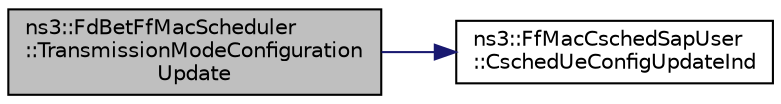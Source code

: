 digraph "ns3::FdBetFfMacScheduler::TransmissionModeConfigurationUpdate"
{
 // LATEX_PDF_SIZE
  edge [fontname="Helvetica",fontsize="10",labelfontname="Helvetica",labelfontsize="10"];
  node [fontname="Helvetica",fontsize="10",shape=record];
  rankdir="LR";
  Node1 [label="ns3::FdBetFfMacScheduler\l::TransmissionModeConfiguration\lUpdate",height=0.2,width=0.4,color="black", fillcolor="grey75", style="filled", fontcolor="black",tooltip="Transmission mode configuration update function."];
  Node1 -> Node2 [color="midnightblue",fontsize="10",style="solid",fontname="Helvetica"];
  Node2 [label="ns3::FfMacCschedSapUser\l::CschedUeConfigUpdateInd",height=0.2,width=0.4,color="black", fillcolor="white", style="filled",URL="$classns3_1_1_ff_mac_csched_sap_user.html#a63f3fa5bac0cc7234a17c3241bff6a04",tooltip="CSCHED_UE_UPDATE_IND."];
}
